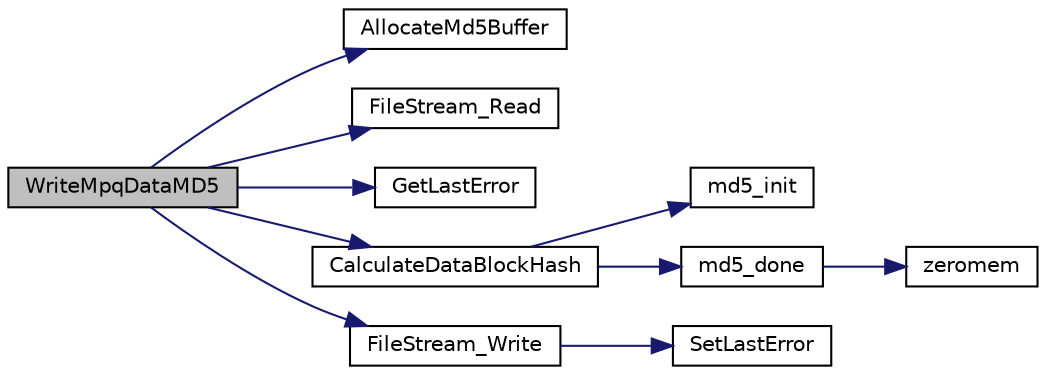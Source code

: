 digraph G
{
  edge [fontname="Helvetica",fontsize="10",labelfontname="Helvetica",labelfontsize="10"];
  node [fontname="Helvetica",fontsize="10",shape=record];
  rankdir="LR";
  Node1 [label="WriteMpqDataMD5",height=0.2,width=0.4,color="black", fillcolor="grey75", style="filled" fontcolor="black"];
  Node1 -> Node2 [color="midnightblue",fontsize="10",style="solid",fontname="Helvetica"];
  Node2 [label="AllocateMd5Buffer",height=0.2,width=0.4,color="black", fillcolor="white", style="filled",URL="$_s_base_common_8cpp.html#a6c6b7ba3c8ec84b3f0f9f3e79ff9d33f"];
  Node1 -> Node3 [color="midnightblue",fontsize="10",style="solid",fontname="Helvetica"];
  Node3 [label="FileStream_Read",height=0.2,width=0.4,color="black", fillcolor="white", style="filled",URL="$_file_stream_8cpp.html#a593f3b1416f7497c28fa5552cd1b3003"];
  Node1 -> Node4 [color="midnightblue",fontsize="10",style="solid",fontname="Helvetica"];
  Node4 [label="GetLastError",height=0.2,width=0.4,color="black", fillcolor="white", style="filled",URL="$_file_stream_8cpp.html#a10b9a284527af83a44533867b0aff0fc"];
  Node1 -> Node5 [color="midnightblue",fontsize="10",style="solid",fontname="Helvetica"];
  Node5 [label="CalculateDataBlockHash",height=0.2,width=0.4,color="black", fillcolor="white", style="filled",URL="$_s_base_common_8cpp.html#aec4669e8a9275dc112ebca320ae0e08a"];
  Node5 -> Node6 [color="midnightblue",fontsize="10",style="solid",fontname="Helvetica"];
  Node6 [label="md5_init",height=0.2,width=0.4,color="black", fillcolor="white", style="filled",URL="$md5_8c.html#a26c1379e5ead2590effec89de6b8cd11"];
  Node5 -> Node7 [color="midnightblue",fontsize="10",style="solid",fontname="Helvetica"];
  Node7 [label="md5_done",height=0.2,width=0.4,color="black", fillcolor="white", style="filled",URL="$md5_8c.html#aee76a4c9f37bfe88d943301f3fa8126f"];
  Node7 -> Node8 [color="midnightblue",fontsize="10",style="solid",fontname="Helvetica"];
  Node8 [label="zeromem",height=0.2,width=0.4,color="black", fillcolor="white", style="filled",URL="$tomcrypt__misc_8h.html#a7ecf35c558d5f07c279cfc4f5231b655"];
  Node1 -> Node9 [color="midnightblue",fontsize="10",style="solid",fontname="Helvetica"];
  Node9 [label="FileStream_Write",height=0.2,width=0.4,color="black", fillcolor="white", style="filled",URL="$_file_stream_8cpp.html#a36307955e8de92f5ea26be07ea3b9cb4"];
  Node9 -> Node10 [color="midnightblue",fontsize="10",style="solid",fontname="Helvetica"];
  Node10 [label="SetLastError",height=0.2,width=0.4,color="black", fillcolor="white", style="filled",URL="$_file_stream_8cpp.html#ae12246cf2f9f9aa8e3a6367bd9fa2aed"];
}
